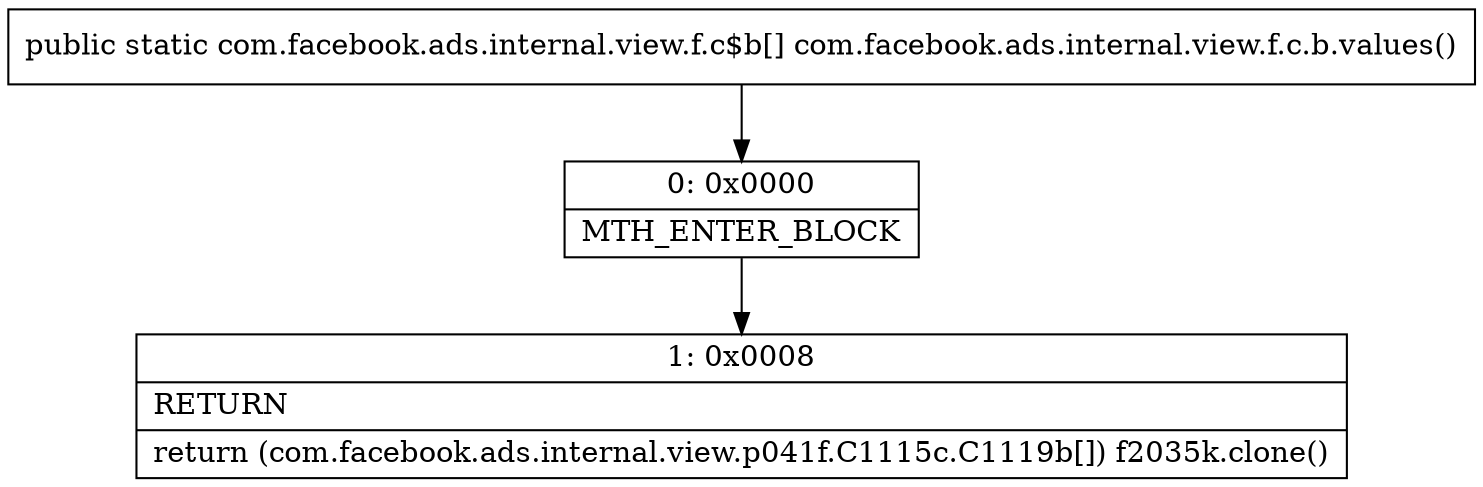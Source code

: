 digraph "CFG forcom.facebook.ads.internal.view.f.c.b.values()[Lcom\/facebook\/ads\/internal\/view\/f\/c$b;" {
Node_0 [shape=record,label="{0\:\ 0x0000|MTH_ENTER_BLOCK\l}"];
Node_1 [shape=record,label="{1\:\ 0x0008|RETURN\l|return (com.facebook.ads.internal.view.p041f.C1115c.C1119b[]) f2035k.clone()\l}"];
MethodNode[shape=record,label="{public static com.facebook.ads.internal.view.f.c$b[] com.facebook.ads.internal.view.f.c.b.values() }"];
MethodNode -> Node_0;
Node_0 -> Node_1;
}

